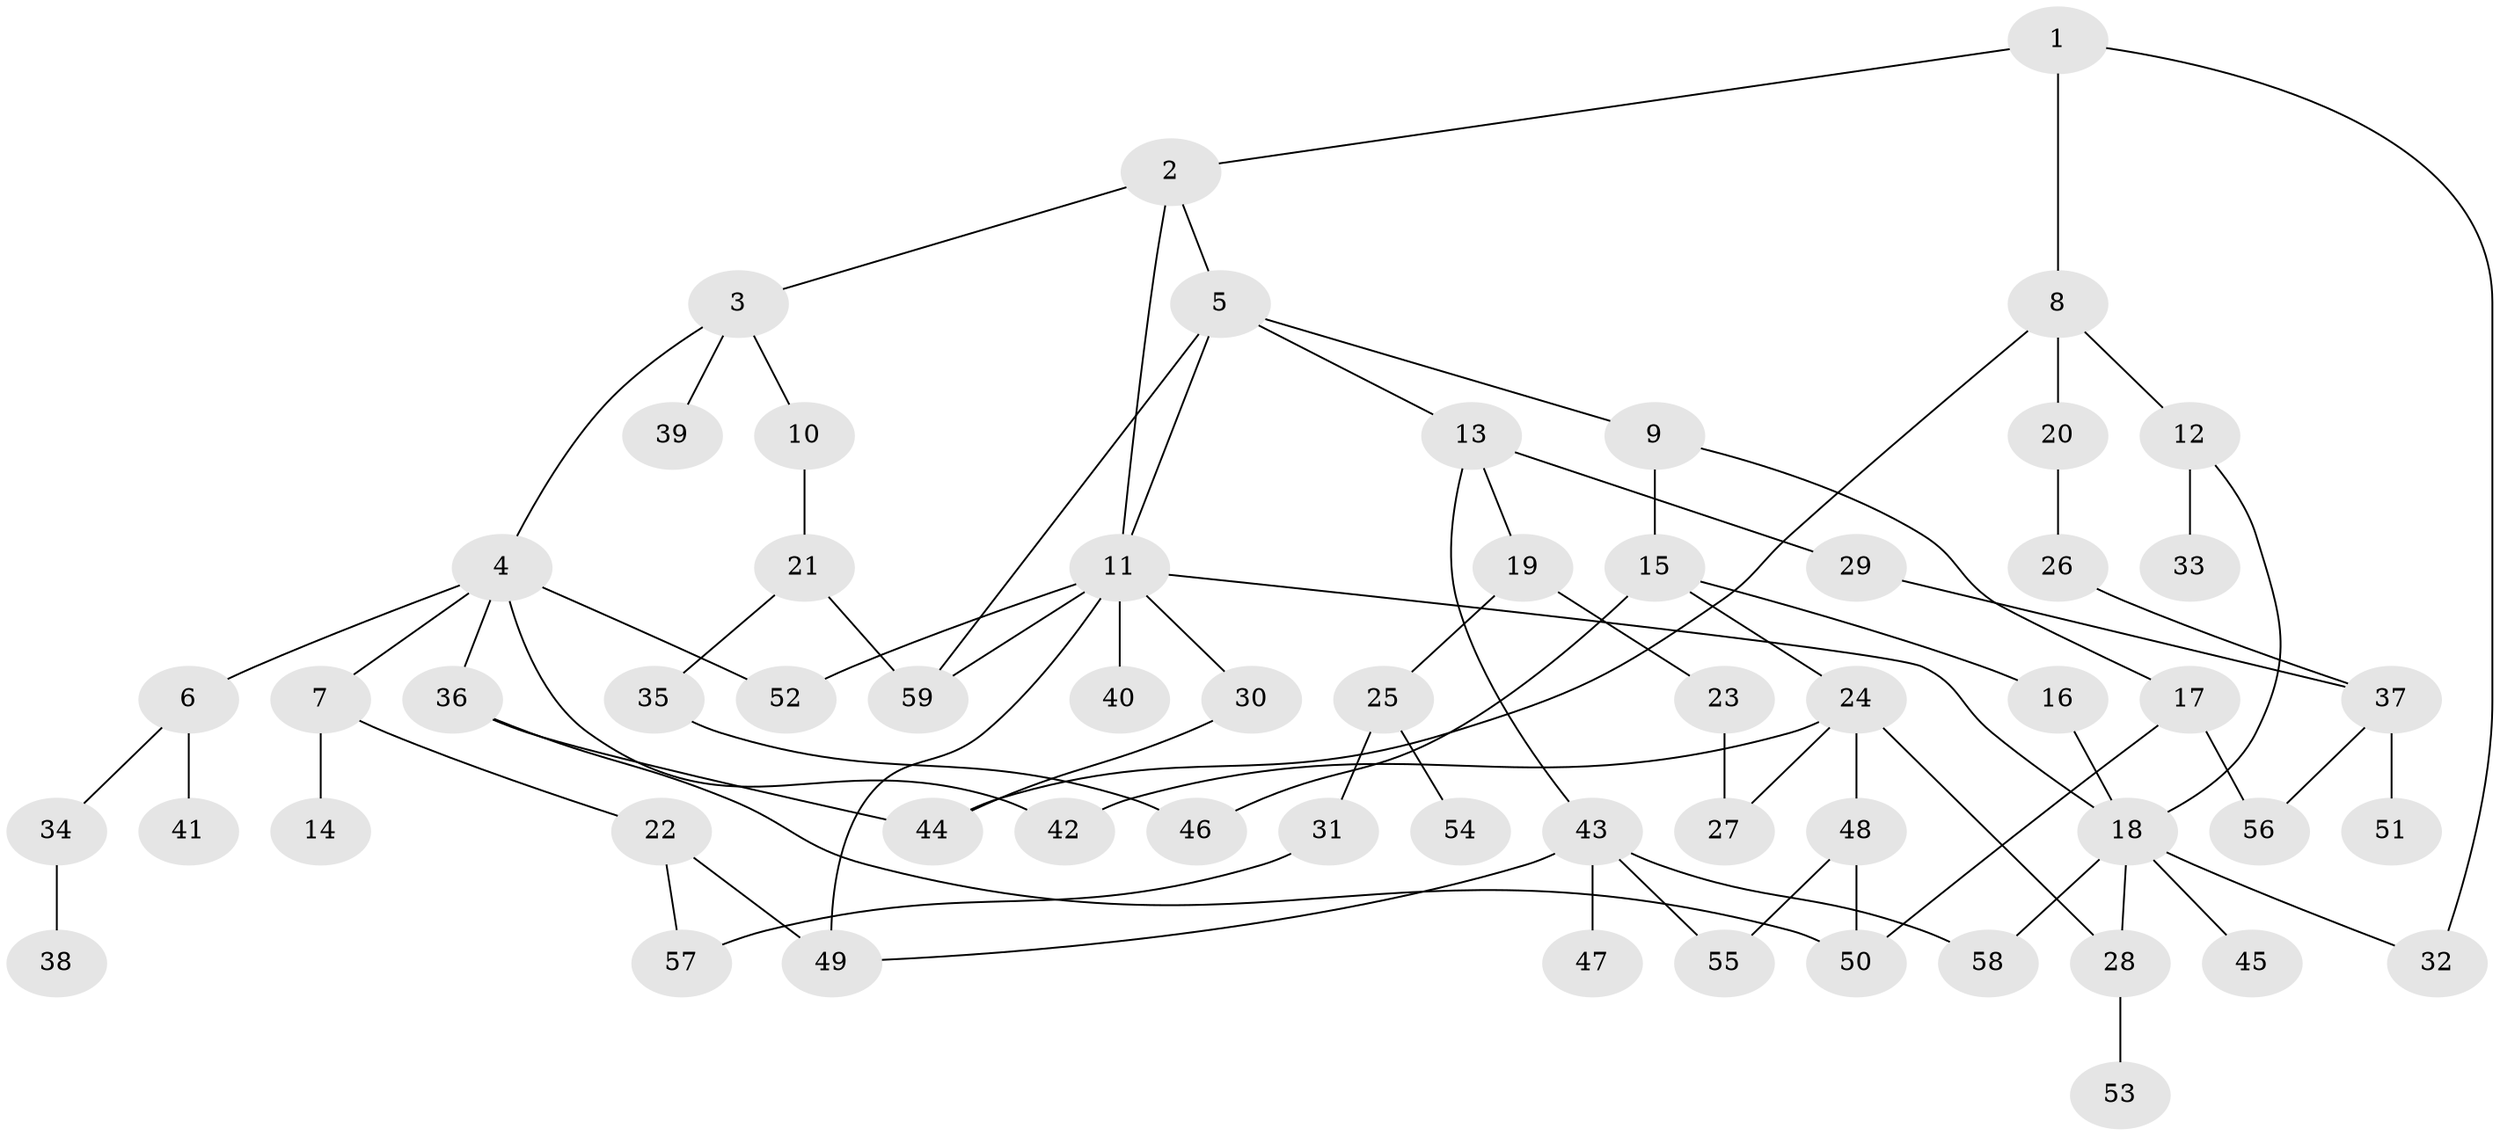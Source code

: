 // coarse degree distribution, {12: 0.043478260869565216, 1: 0.21739130434782608, 4: 0.21739130434782608, 2: 0.21739130434782608, 9: 0.043478260869565216, 5: 0.043478260869565216, 7: 0.043478260869565216, 3: 0.17391304347826086}
// Generated by graph-tools (version 1.1) at 2025/17/03/04/25 18:17:12]
// undirected, 59 vertices, 80 edges
graph export_dot {
graph [start="1"]
  node [color=gray90,style=filled];
  1;
  2;
  3;
  4;
  5;
  6;
  7;
  8;
  9;
  10;
  11;
  12;
  13;
  14;
  15;
  16;
  17;
  18;
  19;
  20;
  21;
  22;
  23;
  24;
  25;
  26;
  27;
  28;
  29;
  30;
  31;
  32;
  33;
  34;
  35;
  36;
  37;
  38;
  39;
  40;
  41;
  42;
  43;
  44;
  45;
  46;
  47;
  48;
  49;
  50;
  51;
  52;
  53;
  54;
  55;
  56;
  57;
  58;
  59;
  1 -- 2;
  1 -- 8;
  1 -- 32;
  2 -- 3;
  2 -- 5;
  2 -- 11;
  3 -- 4;
  3 -- 10;
  3 -- 39;
  4 -- 6;
  4 -- 7;
  4 -- 36;
  4 -- 42;
  4 -- 52;
  5 -- 9;
  5 -- 13;
  5 -- 59;
  5 -- 11;
  6 -- 34;
  6 -- 41;
  7 -- 14;
  7 -- 22;
  8 -- 12;
  8 -- 20;
  8 -- 44;
  9 -- 15;
  9 -- 17;
  10 -- 21;
  11 -- 18;
  11 -- 30;
  11 -- 40;
  11 -- 52;
  11 -- 59;
  11 -- 49;
  12 -- 33;
  12 -- 18;
  13 -- 19;
  13 -- 29;
  13 -- 43;
  15 -- 16;
  15 -- 24;
  15 -- 46;
  16 -- 18;
  17 -- 50;
  17 -- 56;
  18 -- 32;
  18 -- 45;
  18 -- 58;
  18 -- 28;
  19 -- 23;
  19 -- 25;
  20 -- 26;
  21 -- 35;
  21 -- 59;
  22 -- 49;
  22 -- 57;
  23 -- 27;
  24 -- 27;
  24 -- 28;
  24 -- 42;
  24 -- 48;
  25 -- 31;
  25 -- 54;
  26 -- 37;
  28 -- 53;
  29 -- 37;
  30 -- 44;
  31 -- 57;
  34 -- 38;
  35 -- 46;
  36 -- 44;
  36 -- 50;
  37 -- 51;
  37 -- 56;
  43 -- 47;
  43 -- 58;
  43 -- 49;
  43 -- 55;
  48 -- 55;
  48 -- 50;
}
